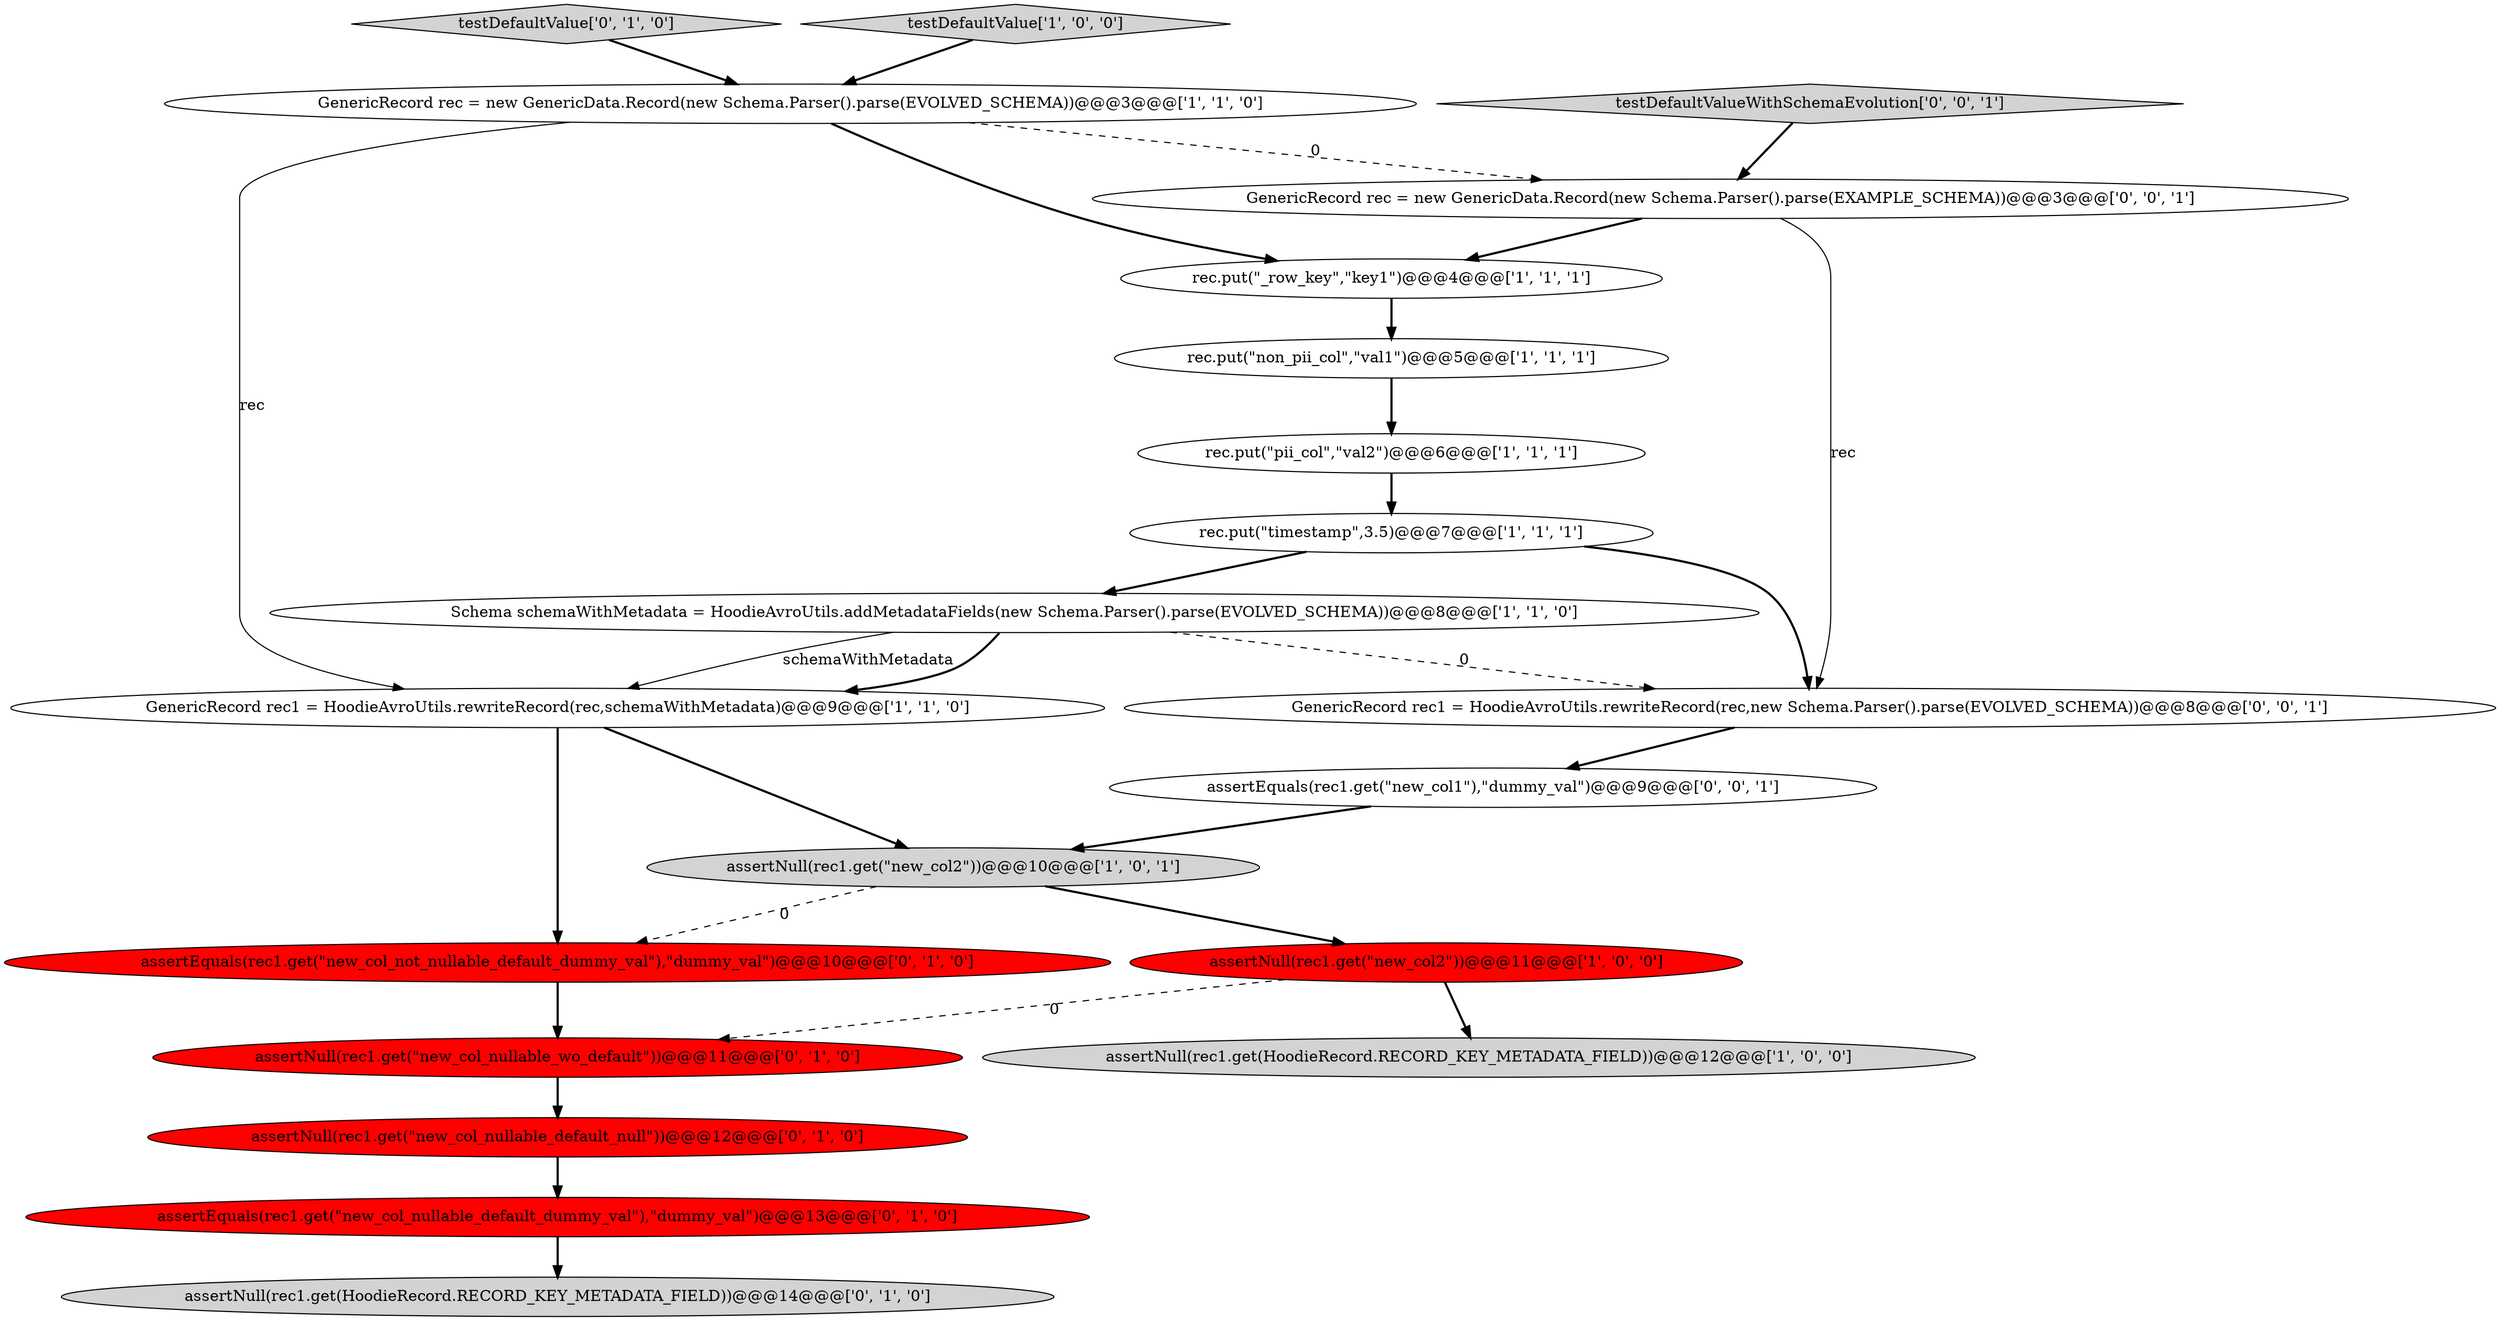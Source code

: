 digraph {
19 [style = filled, label = "GenericRecord rec1 = HoodieAvroUtils.rewriteRecord(rec,new Schema.Parser().parse(EVOLVED_SCHEMA))@@@8@@@['0', '0', '1']", fillcolor = white, shape = ellipse image = "AAA0AAABBB3BBB"];
18 [style = filled, label = "GenericRecord rec = new GenericData.Record(new Schema.Parser().parse(EXAMPLE_SCHEMA))@@@3@@@['0', '0', '1']", fillcolor = white, shape = ellipse image = "AAA0AAABBB3BBB"];
10 [style = filled, label = "rec.put(\"pii_col\",\"val2\")@@@6@@@['1', '1', '1']", fillcolor = white, shape = ellipse image = "AAA0AAABBB1BBB"];
3 [style = filled, label = "rec.put(\"_row_key\",\"key1\")@@@4@@@['1', '1', '1']", fillcolor = white, shape = ellipse image = "AAA0AAABBB1BBB"];
13 [style = filled, label = "assertEquals(rec1.get(\"new_col_not_nullable_default_dummy_val\"),\"dummy_val\")@@@10@@@['0', '1', '0']", fillcolor = red, shape = ellipse image = "AAA1AAABBB2BBB"];
5 [style = filled, label = "GenericRecord rec1 = HoodieAvroUtils.rewriteRecord(rec,schemaWithMetadata)@@@9@@@['1', '1', '0']", fillcolor = white, shape = ellipse image = "AAA0AAABBB1BBB"];
6 [style = filled, label = "assertNull(rec1.get(\"new_col2\"))@@@10@@@['1', '0', '1']", fillcolor = lightgray, shape = ellipse image = "AAA0AAABBB1BBB"];
20 [style = filled, label = "testDefaultValueWithSchemaEvolution['0', '0', '1']", fillcolor = lightgray, shape = diamond image = "AAA0AAABBB3BBB"];
8 [style = filled, label = "GenericRecord rec = new GenericData.Record(new Schema.Parser().parse(EVOLVED_SCHEMA))@@@3@@@['1', '1', '0']", fillcolor = white, shape = ellipse image = "AAA0AAABBB1BBB"];
7 [style = filled, label = "assertNull(rec1.get(HoodieRecord.RECORD_KEY_METADATA_FIELD))@@@12@@@['1', '0', '0']", fillcolor = lightgray, shape = ellipse image = "AAA0AAABBB1BBB"];
12 [style = filled, label = "assertNull(rec1.get(\"new_col_nullable_wo_default\"))@@@11@@@['0', '1', '0']", fillcolor = red, shape = ellipse image = "AAA1AAABBB2BBB"];
14 [style = filled, label = "testDefaultValue['0', '1', '0']", fillcolor = lightgray, shape = diamond image = "AAA0AAABBB2BBB"];
9 [style = filled, label = "rec.put(\"timestamp\",3.5)@@@7@@@['1', '1', '1']", fillcolor = white, shape = ellipse image = "AAA0AAABBB1BBB"];
16 [style = filled, label = "assertNull(rec1.get(HoodieRecord.RECORD_KEY_METADATA_FIELD))@@@14@@@['0', '1', '0']", fillcolor = lightgray, shape = ellipse image = "AAA0AAABBB2BBB"];
0 [style = filled, label = "rec.put(\"non_pii_col\",\"val1\")@@@5@@@['1', '1', '1']", fillcolor = white, shape = ellipse image = "AAA0AAABBB1BBB"];
17 [style = filled, label = "assertEquals(rec1.get(\"new_col1\"),\"dummy_val\")@@@9@@@['0', '0', '1']", fillcolor = white, shape = ellipse image = "AAA0AAABBB3BBB"];
2 [style = filled, label = "assertNull(rec1.get(\"new_col2\"))@@@11@@@['1', '0', '0']", fillcolor = red, shape = ellipse image = "AAA1AAABBB1BBB"];
4 [style = filled, label = "Schema schemaWithMetadata = HoodieAvroUtils.addMetadataFields(new Schema.Parser().parse(EVOLVED_SCHEMA))@@@8@@@['1', '1', '0']", fillcolor = white, shape = ellipse image = "AAA0AAABBB1BBB"];
11 [style = filled, label = "assertNull(rec1.get(\"new_col_nullable_default_null\"))@@@12@@@['0', '1', '0']", fillcolor = red, shape = ellipse image = "AAA1AAABBB2BBB"];
1 [style = filled, label = "testDefaultValue['1', '0', '0']", fillcolor = lightgray, shape = diamond image = "AAA0AAABBB1BBB"];
15 [style = filled, label = "assertEquals(rec1.get(\"new_col_nullable_default_dummy_val\"),\"dummy_val\")@@@13@@@['0', '1', '0']", fillcolor = red, shape = ellipse image = "AAA1AAABBB2BBB"];
18->3 [style = bold, label=""];
4->5 [style = solid, label="schemaWithMetadata"];
1->8 [style = bold, label=""];
17->6 [style = bold, label=""];
9->4 [style = bold, label=""];
8->3 [style = bold, label=""];
12->11 [style = bold, label=""];
19->17 [style = bold, label=""];
15->16 [style = bold, label=""];
11->15 [style = bold, label=""];
3->0 [style = bold, label=""];
18->19 [style = solid, label="rec"];
6->2 [style = bold, label=""];
20->18 [style = bold, label=""];
2->12 [style = dashed, label="0"];
0->10 [style = bold, label=""];
13->12 [style = bold, label=""];
8->5 [style = solid, label="rec"];
6->13 [style = dashed, label="0"];
5->6 [style = bold, label=""];
5->13 [style = bold, label=""];
9->19 [style = bold, label=""];
4->19 [style = dashed, label="0"];
8->18 [style = dashed, label="0"];
10->9 [style = bold, label=""];
14->8 [style = bold, label=""];
2->7 [style = bold, label=""];
4->5 [style = bold, label=""];
}
